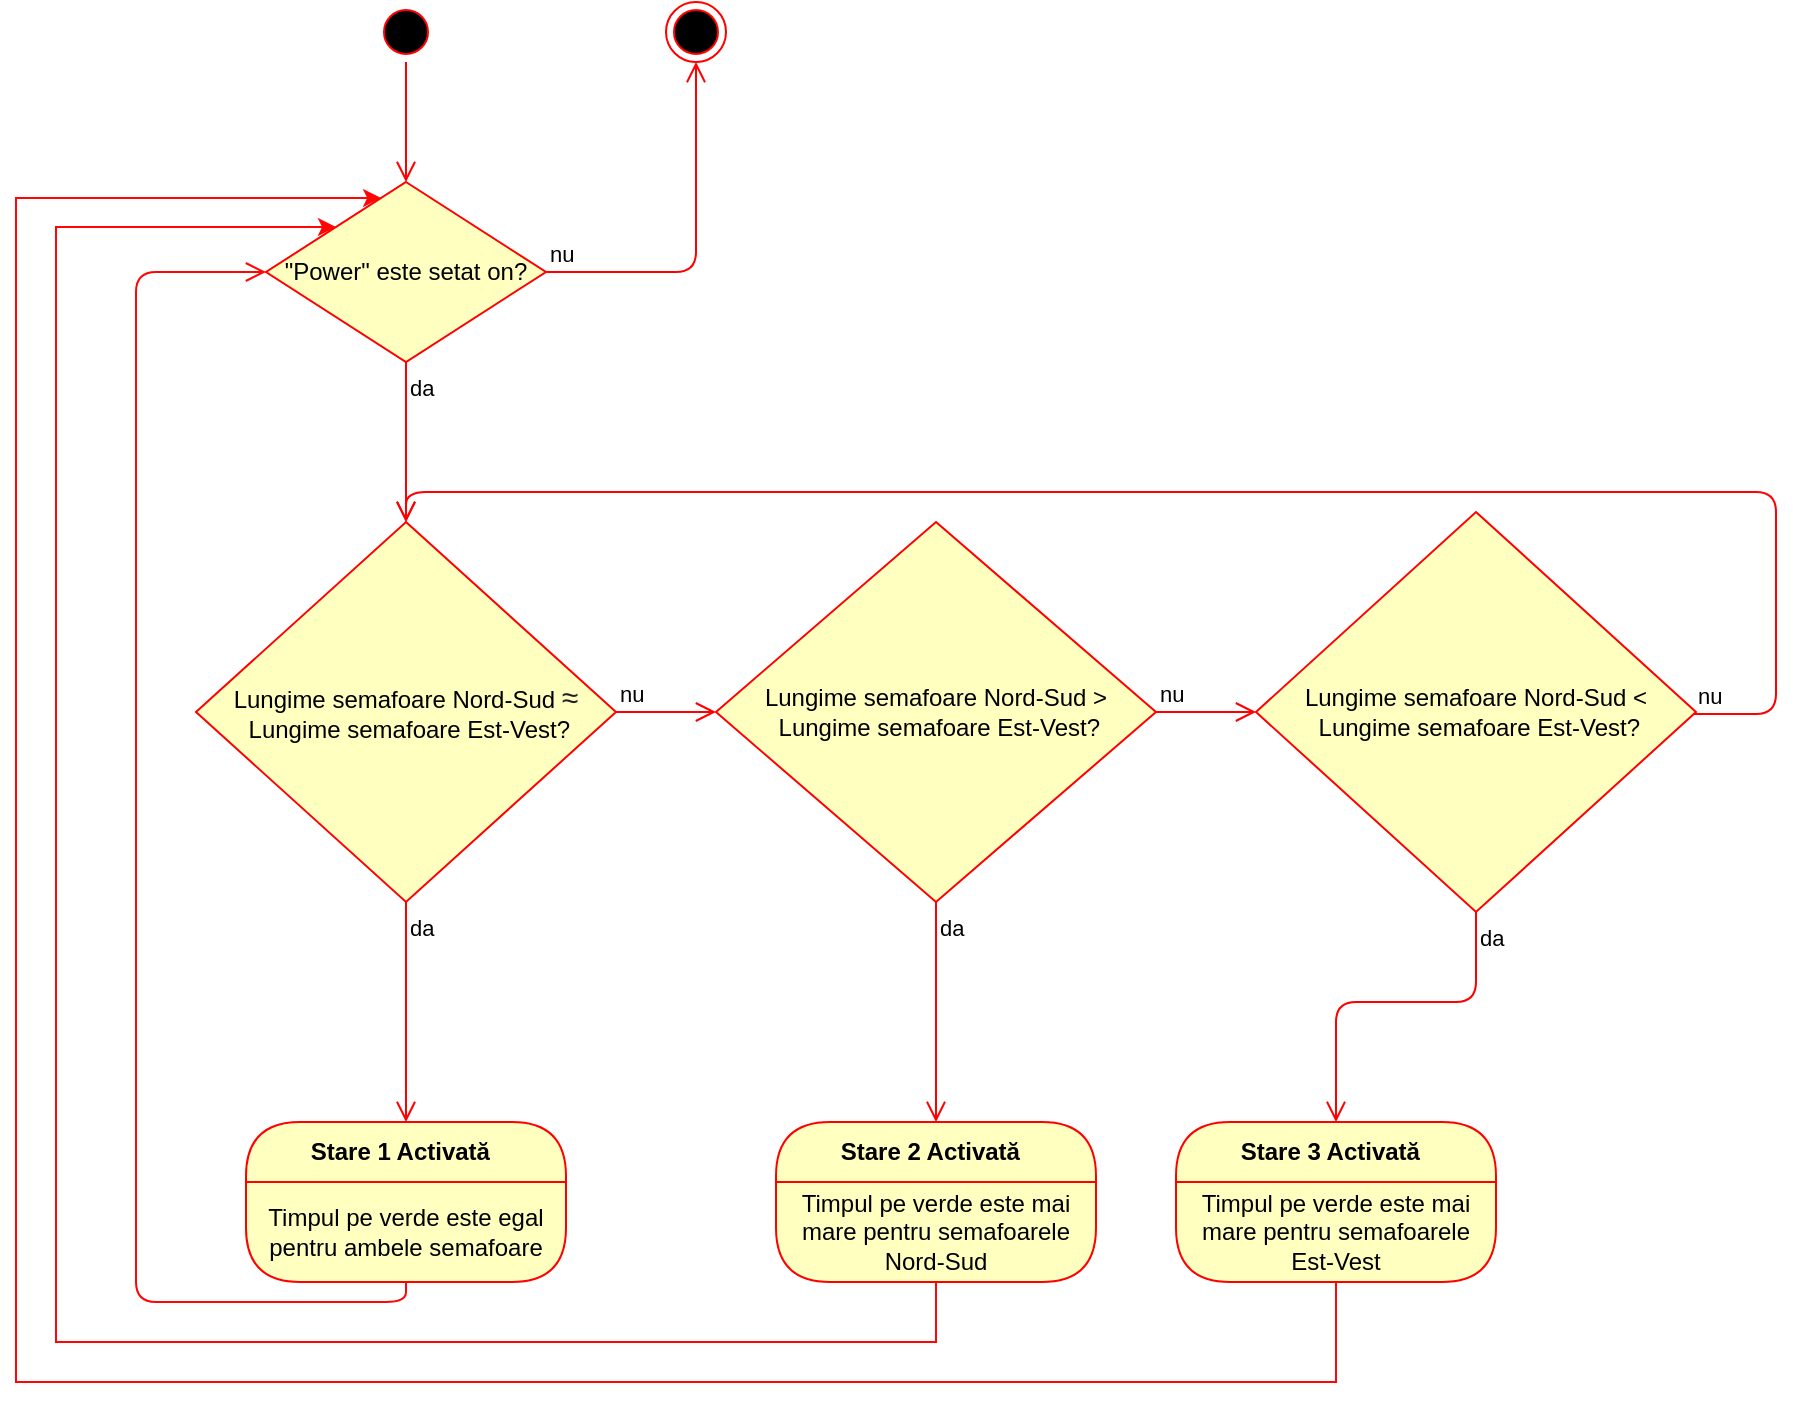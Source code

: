 <mxfile version="12.1.3" pages="1"><diagram id="-8kE8-A6mxt__DLtlg7y" name="Page-1"><mxGraphModel dx="1096" dy="398" grid="1" gridSize="10" guides="1" tooltips="1" connect="1" arrows="1" fold="1" page="1" pageScale="1" pageWidth="827" pageHeight="1169" math="0" shadow="0"><root><mxCell id="0"/><mxCell id="1" parent="0"/><mxCell id="bl6KuafegipSToBQ8OYd-1" value="" style="ellipse;html=1;shape=startState;fillColor=#000000;strokeColor=#ff0000;" vertex="1" parent="1"><mxGeometry x="200" y="50" width="30" height="30" as="geometry"/></mxCell><mxCell id="bl6KuafegipSToBQ8OYd-2" value="" style="edgeStyle=orthogonalEdgeStyle;html=1;verticalAlign=bottom;endArrow=open;endSize=8;strokeColor=#ff0000;entryX=0.5;entryY=0;entryDx=0;entryDy=0;" edge="1" source="bl6KuafegipSToBQ8OYd-1" parent="1" target="bl6KuafegipSToBQ8OYd-3"><mxGeometry relative="1" as="geometry"><mxPoint x="160" y="140" as="targetPoint"/></mxGeometry></mxCell><mxCell id="bl6KuafegipSToBQ8OYd-3" value="&quot;Power&quot; este setat on?" style="rhombus;whiteSpace=wrap;html=1;fillColor=#ffffc0;strokeColor=#ff0000;" vertex="1" parent="1"><mxGeometry x="145" y="140" width="140" height="90" as="geometry"/></mxCell><mxCell id="bl6KuafegipSToBQ8OYd-4" value="nu" style="edgeStyle=orthogonalEdgeStyle;html=1;align=left;verticalAlign=bottom;endArrow=open;endSize=8;strokeColor=#ff0000;entryX=0.5;entryY=1;entryDx=0;entryDy=0;" edge="1" source="bl6KuafegipSToBQ8OYd-3" parent="1" target="bl6KuafegipSToBQ8OYd-6"><mxGeometry x="-1" relative="1" as="geometry"><mxPoint x="325" y="190" as="targetPoint"/></mxGeometry></mxCell><mxCell id="bl6KuafegipSToBQ8OYd-5" value="da" style="edgeStyle=orthogonalEdgeStyle;html=1;align=left;verticalAlign=top;endArrow=open;endSize=8;strokeColor=#ff0000;entryX=0.5;entryY=0;entryDx=0;entryDy=0;" edge="1" source="bl6KuafegipSToBQ8OYd-3" parent="1" target="bl6KuafegipSToBQ8OYd-7"><mxGeometry x="-1" relative="1" as="geometry"><mxPoint x="190" y="280" as="targetPoint"/></mxGeometry></mxCell><mxCell id="bl6KuafegipSToBQ8OYd-6" value="" style="ellipse;html=1;shape=endState;fillColor=#000000;strokeColor=#ff0000;" vertex="1" parent="1"><mxGeometry x="345" y="50" width="30" height="30" as="geometry"/></mxCell><mxCell id="bl6KuafegipSToBQ8OYd-7" value="Lungime semafoare Nord-Sud&amp;nbsp;&lt;span style=&quot;color: rgb(32 , 33 , 34) ; font-family: sans-serif&quot;&gt;&lt;font style=&quot;font-size: 15px&quot;&gt;≈&lt;/font&gt;&lt;/span&gt;&lt;br&gt;&amp;nbsp;Lungime semafoare Est-Vest?" style="rhombus;whiteSpace=wrap;html=1;fillColor=#ffffc0;strokeColor=#ff0000;" vertex="1" parent="1"><mxGeometry x="110" y="310" width="210" height="190" as="geometry"/></mxCell><mxCell id="bl6KuafegipSToBQ8OYd-8" value="nu" style="edgeStyle=orthogonalEdgeStyle;html=1;align=left;verticalAlign=bottom;endArrow=open;endSize=8;strokeColor=#ff0000;entryX=0;entryY=0.5;entryDx=0;entryDy=0;" edge="1" source="bl6KuafegipSToBQ8OYd-7" parent="1" target="bl6KuafegipSToBQ8OYd-12"><mxGeometry x="-1" relative="1" as="geometry"><mxPoint x="400" y="405" as="targetPoint"/></mxGeometry></mxCell><mxCell id="bl6KuafegipSToBQ8OYd-9" value="da" style="edgeStyle=orthogonalEdgeStyle;html=1;align=left;verticalAlign=top;endArrow=open;endSize=8;strokeColor=#ff0000;entryX=0.5;entryY=0;entryDx=0;entryDy=0;" edge="1" source="bl6KuafegipSToBQ8OYd-7" parent="1" target="bl6KuafegipSToBQ8OYd-17"><mxGeometry x="-1" relative="1" as="geometry"><mxPoint x="195" y="580" as="targetPoint"/></mxGeometry></mxCell><mxCell id="bl6KuafegipSToBQ8OYd-12" value="Lungime semafoare Nord-Sud &amp;gt;&lt;br&gt;&amp;nbsp;Lungime semafoare Est-Vest?" style="rhombus;whiteSpace=wrap;html=1;fillColor=#ffffc0;strokeColor=#ff0000;" vertex="1" parent="1"><mxGeometry x="370" y="310" width="220" height="190" as="geometry"/></mxCell><mxCell id="bl6KuafegipSToBQ8OYd-13" value="nu" style="edgeStyle=orthogonalEdgeStyle;html=1;align=left;verticalAlign=bottom;endArrow=open;endSize=8;strokeColor=#ff0000;entryX=0;entryY=0.5;entryDx=0;entryDy=0;" edge="1" source="bl6KuafegipSToBQ8OYd-12" parent="1" target="bl6KuafegipSToBQ8OYd-33"><mxGeometry x="-1" relative="1" as="geometry"><mxPoint x="630" y="375" as="targetPoint"/></mxGeometry></mxCell><mxCell id="bl6KuafegipSToBQ8OYd-14" value="da" style="edgeStyle=orthogonalEdgeStyle;html=1;align=left;verticalAlign=top;endArrow=open;endSize=8;strokeColor=#ff0000;entryX=0.5;entryY=0;entryDx=0;entryDy=0;" edge="1" source="bl6KuafegipSToBQ8OYd-12" parent="1" target="bl6KuafegipSToBQ8OYd-23"><mxGeometry x="-1" relative="1" as="geometry"><mxPoint x="480" y="600" as="targetPoint"/></mxGeometry></mxCell><mxCell id="bl6KuafegipSToBQ8OYd-17" value="Stare 1 Activată&amp;nbsp;&amp;nbsp;" style="swimlane;html=1;fontStyle=1;align=center;verticalAlign=middle;childLayout=stackLayout;horizontal=1;startSize=30;horizontalStack=0;resizeParent=0;resizeLast=1;container=0;fontColor=#000000;collapsible=0;rounded=1;arcSize=30;strokeColor=#ff0000;fillColor=#ffffc0;swimlaneFillColor=#ffffc0;" vertex="1" parent="1"><mxGeometry x="135" y="610" width="160" height="80" as="geometry"/></mxCell><mxCell id="bl6KuafegipSToBQ8OYd-18" value="Timpul pe verde este egal pentru ambele semafoare" style="text;html=1;strokeColor=none;fillColor=none;align=center;verticalAlign=middle;spacingLeft=4;spacingRight=4;whiteSpace=wrap;overflow=hidden;rotatable=0;fontColor=#000000;" vertex="1" parent="bl6KuafegipSToBQ8OYd-17"><mxGeometry y="30" width="160" height="50" as="geometry"/></mxCell><mxCell id="bl6KuafegipSToBQ8OYd-19" value="" style="edgeStyle=orthogonalEdgeStyle;html=1;verticalAlign=bottom;endArrow=open;endSize=8;strokeColor=#FF0505;entryX=0;entryY=0.5;entryDx=0;entryDy=0;fontColor=#FF0505;" edge="1" source="bl6KuafegipSToBQ8OYd-17" parent="1" target="bl6KuafegipSToBQ8OYd-3"><mxGeometry relative="1" as="geometry"><mxPoint x="120" y="220" as="targetPoint"/><Array as="points"><mxPoint x="215" y="700"/><mxPoint x="80" y="700"/><mxPoint x="80" y="185"/></Array></mxGeometry></mxCell><mxCell id="bl6KuafegipSToBQ8OYd-23" value="Stare 2 Activată&amp;nbsp;&amp;nbsp;" style="swimlane;html=1;fontStyle=1;align=center;verticalAlign=middle;childLayout=stackLayout;horizontal=1;startSize=30;horizontalStack=0;resizeParent=0;resizeLast=1;container=0;fontColor=#000000;collapsible=0;rounded=1;arcSize=30;strokeColor=#ff0000;fillColor=#ffffc0;swimlaneFillColor=#ffffc0;" vertex="1" parent="1"><mxGeometry x="400" y="610" width="160" height="80" as="geometry"/></mxCell><mxCell id="bl6KuafegipSToBQ8OYd-24" value="Timpul pe verde este mai mare pentru semafoarele Nord-Sud" style="text;html=1;strokeColor=none;fillColor=none;align=center;verticalAlign=middle;spacingLeft=4;spacingRight=4;whiteSpace=wrap;overflow=hidden;rotatable=0;fontColor=#000000;" vertex="1" parent="bl6KuafegipSToBQ8OYd-23"><mxGeometry y="30" width="160" height="50" as="geometry"/></mxCell><mxCell id="bl6KuafegipSToBQ8OYd-25" style="edgeStyle=orthogonalEdgeStyle;rounded=0;orthogonalLoop=1;jettySize=auto;html=1;exitX=0.5;exitY=1;exitDx=0;exitDy=0;entryX=0;entryY=0;entryDx=0;entryDy=0;strokeColor=#FF0505;" edge="1" parent="1" source="bl6KuafegipSToBQ8OYd-24" target="bl6KuafegipSToBQ8OYd-3"><mxGeometry relative="1" as="geometry"><mxPoint x="30" y="160" as="targetPoint"/><Array as="points"><mxPoint x="480" y="720"/><mxPoint x="40" y="720"/><mxPoint x="40" y="162"/></Array></mxGeometry></mxCell><mxCell id="bl6KuafegipSToBQ8OYd-31" value="Stare 3 Activată&amp;nbsp;&amp;nbsp;" style="swimlane;html=1;fontStyle=1;align=center;verticalAlign=middle;childLayout=stackLayout;horizontal=1;startSize=30;horizontalStack=0;resizeParent=0;resizeLast=1;container=0;fontColor=#000000;collapsible=0;rounded=1;arcSize=30;strokeColor=#ff0000;fillColor=#ffffc0;swimlaneFillColor=#ffffc0;" vertex="1" parent="1"><mxGeometry x="600" y="610" width="160" height="80" as="geometry"/></mxCell><mxCell id="bl6KuafegipSToBQ8OYd-32" value="Timpul pe verde este mai mare pentru semafoarele Est-Vest" style="text;html=1;strokeColor=none;fillColor=none;align=center;verticalAlign=middle;spacingLeft=4;spacingRight=4;whiteSpace=wrap;overflow=hidden;rotatable=0;fontColor=#000000;" vertex="1" parent="bl6KuafegipSToBQ8OYd-31"><mxGeometry y="30" width="160" height="50" as="geometry"/></mxCell><mxCell id="bl6KuafegipSToBQ8OYd-36" value="Timpul pe verde este mai mare pentru semafoarele Nord-Sud" style="text;html=1;strokeColor=none;fillColor=none;align=center;verticalAlign=middle;spacingLeft=4;spacingRight=4;whiteSpace=wrap;overflow=hidden;rotatable=0;fontColor=#000000;" vertex="1" parent="bl6KuafegipSToBQ8OYd-31"><mxGeometry y="80" width="160" as="geometry"/></mxCell><mxCell id="bl6KuafegipSToBQ8OYd-37" value="Timpul pe verde este mai mare pentru semafoarele Nord-Sud" style="text;html=1;strokeColor=none;fillColor=none;align=center;verticalAlign=middle;spacingLeft=4;spacingRight=4;whiteSpace=wrap;overflow=hidden;rotatable=0;fontColor=#000000;" vertex="1" parent="bl6KuafegipSToBQ8OYd-31"><mxGeometry y="80" width="160" as="geometry"/></mxCell><mxCell id="bl6KuafegipSToBQ8OYd-33" value="&lt;span style=&quot;color: rgb(0 , 0 , 0)&quot;&gt;Lungime semafoare Nord-Sud &amp;lt;&lt;/span&gt;&lt;br style=&quot;color: rgb(0 , 0 , 0)&quot;&gt;&lt;span style=&quot;color: rgb(0 , 0 , 0)&quot;&gt;&amp;nbsp;Lungime semafoare Est-Vest?&lt;/span&gt;" style="rhombus;whiteSpace=wrap;html=1;fillColor=#ffffc0;strokeColor=#ff0000;fontColor=#FF0505;" vertex="1" parent="1"><mxGeometry x="640" y="305" width="220" height="200" as="geometry"/></mxCell><mxCell id="bl6KuafegipSToBQ8OYd-34" value="&lt;font color=&quot;#000000&quot;&gt;nu&lt;/font&gt;" style="edgeStyle=orthogonalEdgeStyle;html=1;align=left;verticalAlign=bottom;endArrow=open;endSize=8;strokeColor=#ff0000;fontColor=#FF0505;entryX=0.5;entryY=0;entryDx=0;entryDy=0;" edge="1" source="bl6KuafegipSToBQ8OYd-33" parent="1" target="bl6KuafegipSToBQ8OYd-7"><mxGeometry x="-1" relative="1" as="geometry"><mxPoint x="870" y="305" as="targetPoint"/><Array as="points"><mxPoint x="900" y="406"/><mxPoint x="900" y="295"/><mxPoint x="215" y="295"/></Array></mxGeometry></mxCell><mxCell id="bl6KuafegipSToBQ8OYd-35" value="&lt;font color=&quot;#000000&quot;&gt;da&lt;/font&gt;" style="edgeStyle=orthogonalEdgeStyle;html=1;align=left;verticalAlign=top;endArrow=open;endSize=8;strokeColor=#ff0000;fontColor=#FF0505;exitX=0.5;exitY=1;exitDx=0;exitDy=0;entryX=0.5;entryY=0;entryDx=0;entryDy=0;" edge="1" source="bl6KuafegipSToBQ8OYd-33" parent="1" target="bl6KuafegipSToBQ8OYd-31"><mxGeometry x="-1" relative="1" as="geometry"><mxPoint x="730" y="550" as="targetPoint"/><Array as="points"><mxPoint x="750" y="550"/><mxPoint x="680" y="550"/></Array></mxGeometry></mxCell><mxCell id="bl6KuafegipSToBQ8OYd-38" style="edgeStyle=orthogonalEdgeStyle;rounded=0;orthogonalLoop=1;jettySize=auto;html=1;exitX=0.5;exitY=1;exitDx=0;exitDy=0;strokeColor=#FF0505;fontColor=#FF0505;" edge="1" parent="1" source="bl6KuafegipSToBQ8OYd-32" target="bl6KuafegipSToBQ8OYd-3"><mxGeometry relative="1" as="geometry"><mxPoint x="30" y="150" as="targetPoint"/><Array as="points"><mxPoint x="680" y="740"/><mxPoint x="20" y="740"/><mxPoint x="20" y="148"/></Array></mxGeometry></mxCell></root></mxGraphModel></diagram></mxfile>